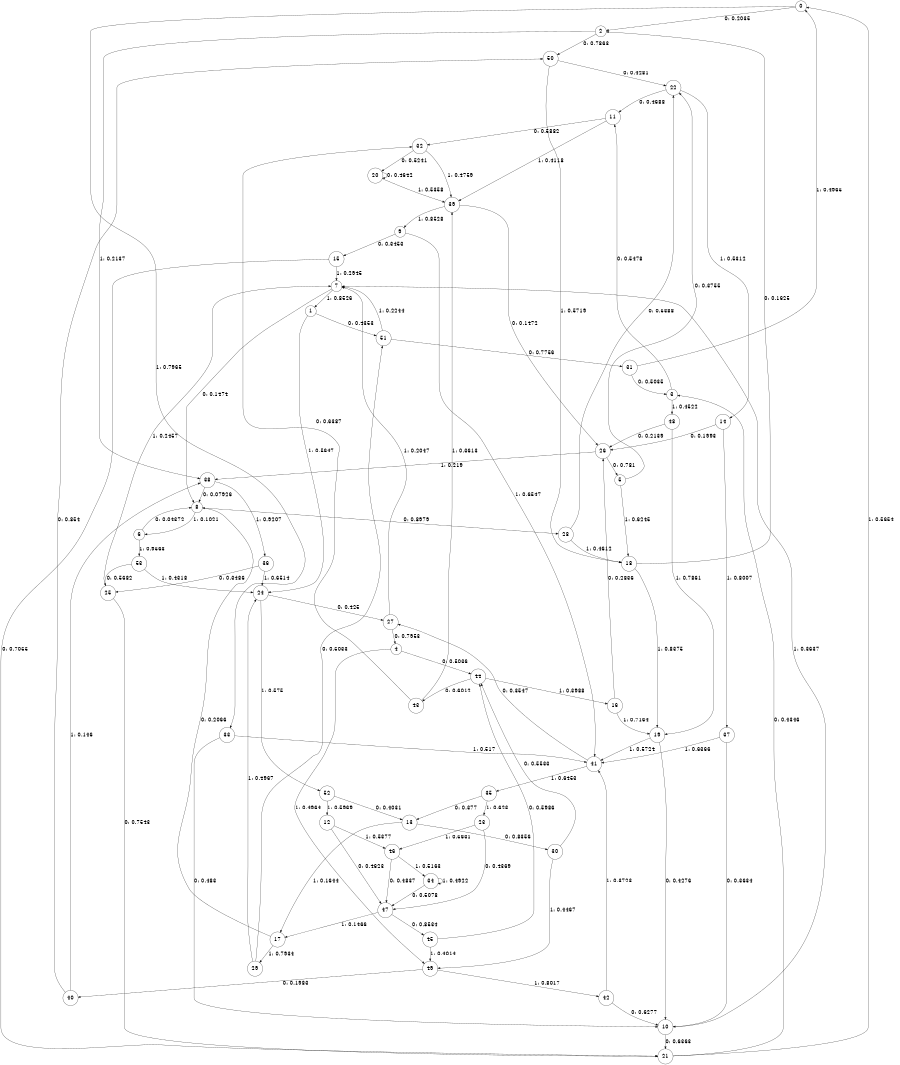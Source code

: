 digraph "ch30concat_phase3_L7" {
size = "6,8.5";
ratio = "fill";
node [shape = circle];
node [fontsize = 24];
edge [fontsize = 24];
0 -> 2 [label = "0: 0.2035   "];
0 -> 33 [label = "1: 0.7965   "];
1 -> 51 [label = "0: 0.4353   "];
1 -> 24 [label = "1: 0.5647   "];
2 -> 50 [label = "0: 0.7863   "];
2 -> 38 [label = "1: 0.2137   "];
3 -> 11 [label = "0: 0.5478   "];
3 -> 48 [label = "1: 0.4522   "];
4 -> 44 [label = "0: 0.5036   "];
4 -> 49 [label = "1: 0.4964   "];
5 -> 22 [label = "0: 0.3755   "];
5 -> 18 [label = "1: 0.6245   "];
6 -> 8 [label = "0: 0.04372  "];
6 -> 53 [label = "1: 0.9563   "];
7 -> 8 [label = "0: 0.1474   "];
7 -> 1 [label = "1: 0.8526   "];
8 -> 28 [label = "0: 0.8979   "];
8 -> 6 [label = "1: 0.1021   "];
9 -> 15 [label = "0: 0.3453   "];
9 -> 41 [label = "1: 0.6547   "];
10 -> 21 [label = "0: 0.6363   "];
10 -> 7 [label = "1: 0.3637   "];
11 -> 32 [label = "0: 0.5882   "];
11 -> 39 [label = "1: 0.4118   "];
12 -> 47 [label = "0: 0.4623   "];
12 -> 46 [label = "1: 0.5377   "];
13 -> 30 [label = "0: 0.8356   "];
13 -> 17 [label = "1: 0.1644   "];
14 -> 26 [label = "0: 0.1993   "];
14 -> 37 [label = "1: 0.8007   "];
15 -> 21 [label = "0: 0.7055   "];
15 -> 7 [label = "1: 0.2945   "];
16 -> 26 [label = "0: 0.2836   "];
16 -> 19 [label = "1: 0.7164   "];
17 -> 8 [label = "0: 0.2066   "];
17 -> 29 [label = "1: 0.7934   "];
18 -> 2 [label = "0: 0.1625   "];
18 -> 19 [label = "1: 0.8375   "];
19 -> 10 [label = "0: 0.4276   "];
19 -> 41 [label = "1: 0.5724   "];
20 -> 20 [label = "0: 0.4642   "];
20 -> 39 [label = "1: 0.5358   "];
21 -> 3 [label = "0: 0.4346   "];
21 -> 0 [label = "1: 0.5654   "];
22 -> 11 [label = "0: 0.4688   "];
22 -> 14 [label = "1: 0.5312   "];
23 -> 47 [label = "0: 0.4369   "];
23 -> 46 [label = "1: 0.5631   "];
24 -> 27 [label = "0: 0.425    "];
24 -> 52 [label = "1: 0.575    "];
25 -> 21 [label = "0: 0.7543   "];
25 -> 7 [label = "1: 0.2457   "];
26 -> 5 [label = "0: 0.781    "];
26 -> 38 [label = "1: 0.219    "];
27 -> 4 [label = "0: 0.7953   "];
27 -> 7 [label = "1: 0.2047   "];
28 -> 22 [label = "0: 0.5388   "];
28 -> 18 [label = "1: 0.4612   "];
29 -> 51 [label = "0: 0.5033   "];
29 -> 24 [label = "1: 0.4967   "];
30 -> 44 [label = "0: 0.5533   "];
30 -> 49 [label = "1: 0.4467   "];
31 -> 3 [label = "0: 0.5035   "];
31 -> 0 [label = "1: 0.4965   "];
32 -> 20 [label = "0: 0.5241   "];
32 -> 39 [label = "1: 0.4759   "];
33 -> 10 [label = "0: 0.483    "];
33 -> 41 [label = "1: 0.517    "];
34 -> 47 [label = "0: 0.5078   "];
34 -> 34 [label = "1: 0.4922   "];
35 -> 13 [label = "0: 0.377    "];
35 -> 23 [label = "1: 0.623    "];
36 -> 25 [label = "0: 0.3486   "];
36 -> 24 [label = "1: 0.6514   "];
37 -> 10 [label = "0: 0.3634   "];
37 -> 41 [label = "1: 0.6366   "];
38 -> 8 [label = "0: 0.07926  "];
38 -> 36 [label = "1: 0.9207   "];
39 -> 26 [label = "0: 0.1472   "];
39 -> 9 [label = "1: 0.8528   "];
40 -> 50 [label = "0: 0.854    "];
40 -> 38 [label = "1: 0.146    "];
41 -> 27 [label = "0: 0.3547   "];
41 -> 35 [label = "1: 0.6453   "];
42 -> 10 [label = "0: 0.6277   "];
42 -> 41 [label = "1: 0.3723   "];
43 -> 32 [label = "0: 0.6387   "];
43 -> 39 [label = "1: 0.3613   "];
44 -> 43 [label = "0: 0.6012   "];
44 -> 16 [label = "1: 0.3988   "];
45 -> 44 [label = "0: 0.5986   "];
45 -> 49 [label = "1: 0.4014   "];
46 -> 47 [label = "0: 0.4837   "];
46 -> 34 [label = "1: 0.5163   "];
47 -> 45 [label = "0: 0.8534   "];
47 -> 17 [label = "1: 0.1466   "];
48 -> 26 [label = "0: 0.2139   "];
48 -> 19 [label = "1: 0.7861   "];
49 -> 40 [label = "0: 0.1983   "];
49 -> 42 [label = "1: 0.8017   "];
50 -> 22 [label = "0: 0.4281   "];
50 -> 18 [label = "1: 0.5719   "];
51 -> 31 [label = "0: 0.7756   "];
51 -> 7 [label = "1: 0.2244   "];
52 -> 13 [label = "0: 0.4031   "];
52 -> 12 [label = "1: 0.5969   "];
53 -> 25 [label = "0: 0.5682   "];
53 -> 24 [label = "1: 0.4318   "];
}